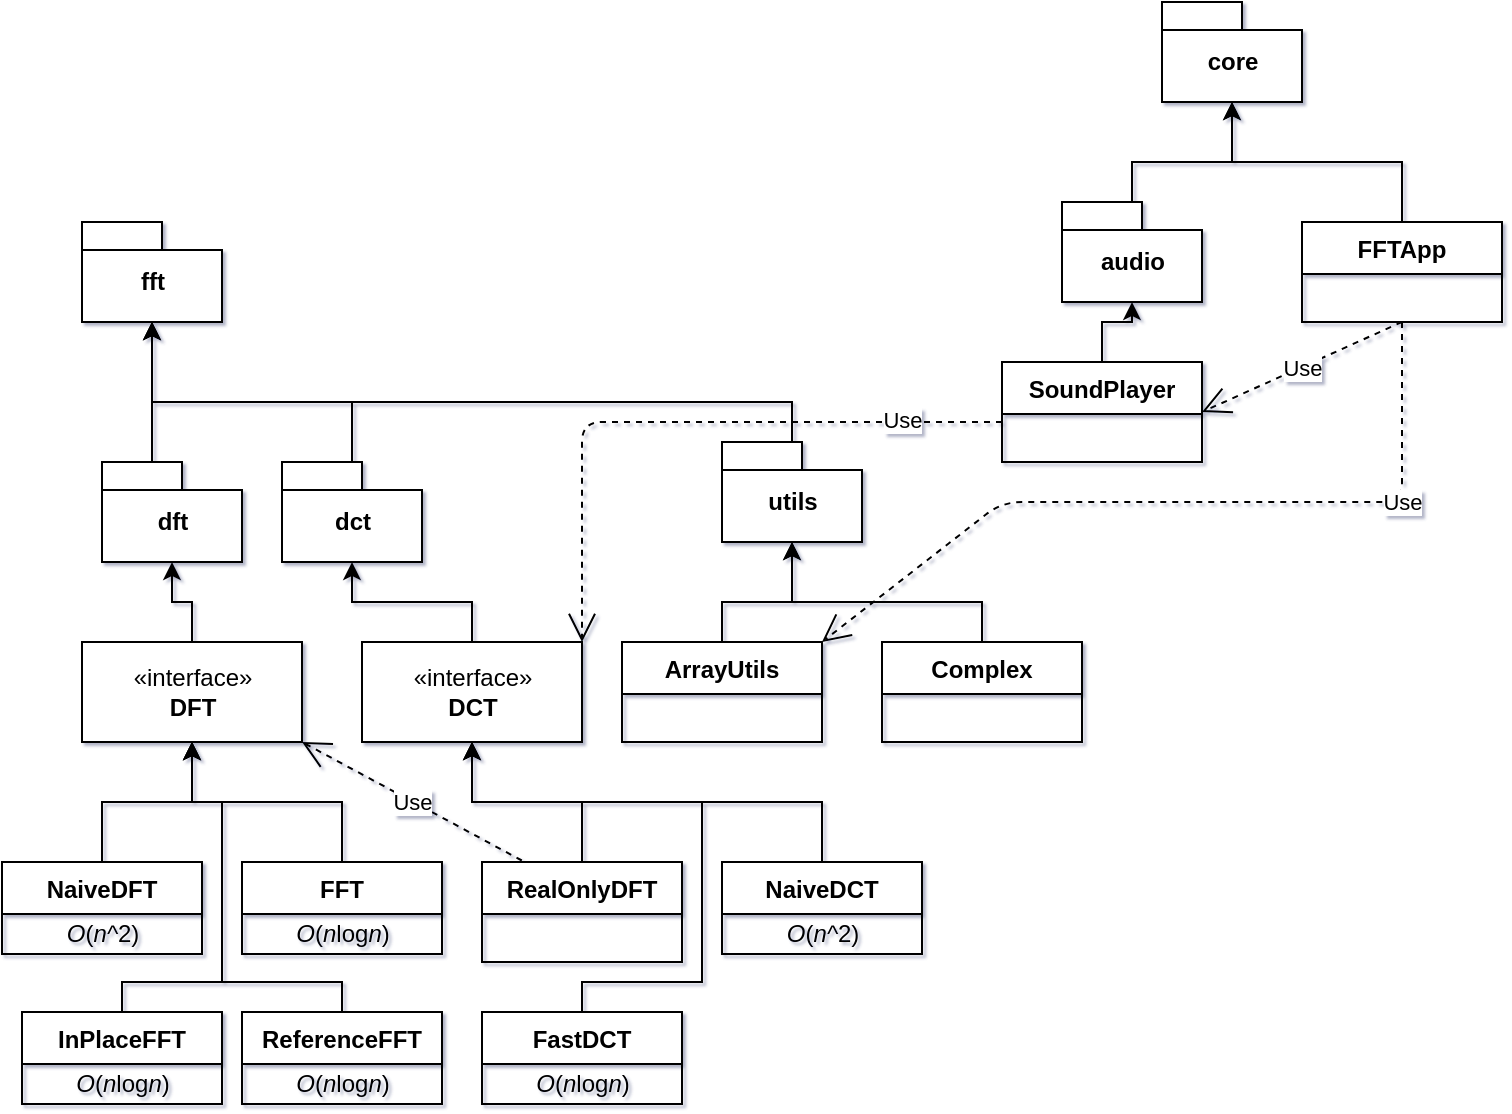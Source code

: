 <mxfile version="14.5.1" type="device"><diagram id="wwH_S8ywgze7DBovgAcm" name="Page-1"><mxGraphModel dx="2062" dy="1182" grid="0" gridSize="10" guides="1" tooltips="1" connect="1" arrows="1" fold="1" page="1" pageScale="1" pageWidth="827" pageHeight="1169" math="0" shadow="1"><root><mxCell id="0"/><mxCell id="1" parent="0"/><mxCell id="CvEkrn26qph3gTo4h0SL-1" value="fft" style="shape=folder;fontStyle=1;spacingTop=10;tabWidth=40;tabHeight=14;tabPosition=left;html=1;" vertex="1" parent="1"><mxGeometry x="50" y="190" width="70" height="50" as="geometry"/></mxCell><mxCell id="CvEkrn26qph3gTo4h0SL-2" value="core" style="shape=folder;fontStyle=1;spacingTop=10;tabWidth=40;tabHeight=14;tabPosition=left;html=1;" vertex="1" parent="1"><mxGeometry x="590" y="80" width="70" height="50" as="geometry"/></mxCell><mxCell id="CvEkrn26qph3gTo4h0SL-53" style="edgeStyle=orthogonalEdgeStyle;rounded=0;orthogonalLoop=1;jettySize=auto;html=1;entryX=0.5;entryY=1;entryDx=0;entryDy=0;entryPerimeter=0;" edge="1" parent="1" source="CvEkrn26qph3gTo4h0SL-3" target="CvEkrn26qph3gTo4h0SL-1"><mxGeometry relative="1" as="geometry"><Array as="points"><mxPoint x="85" y="290"/><mxPoint x="85" y="290"/></Array></mxGeometry></mxCell><mxCell id="CvEkrn26qph3gTo4h0SL-3" value="dft" style="shape=folder;fontStyle=1;spacingTop=10;tabWidth=40;tabHeight=14;tabPosition=left;html=1;" vertex="1" parent="1"><mxGeometry x="60" y="310" width="70" height="50" as="geometry"/></mxCell><mxCell id="CvEkrn26qph3gTo4h0SL-52" style="edgeStyle=orthogonalEdgeStyle;rounded=0;orthogonalLoop=1;jettySize=auto;html=1;entryX=0.5;entryY=1;entryDx=0;entryDy=0;entryPerimeter=0;" edge="1" parent="1" source="CvEkrn26qph3gTo4h0SL-4" target="CvEkrn26qph3gTo4h0SL-1"><mxGeometry relative="1" as="geometry"><Array as="points"><mxPoint x="185" y="280"/><mxPoint x="85" y="280"/></Array></mxGeometry></mxCell><mxCell id="CvEkrn26qph3gTo4h0SL-4" value="dct" style="shape=folder;fontStyle=1;spacingTop=10;tabWidth=40;tabHeight=14;tabPosition=left;html=1;" vertex="1" parent="1"><mxGeometry x="150" y="310" width="70" height="50" as="geometry"/></mxCell><mxCell id="CvEkrn26qph3gTo4h0SL-54" style="edgeStyle=orthogonalEdgeStyle;rounded=0;orthogonalLoop=1;jettySize=auto;html=1;entryX=0.5;entryY=1;entryDx=0;entryDy=0;entryPerimeter=0;" edge="1" parent="1" source="CvEkrn26qph3gTo4h0SL-5" target="CvEkrn26qph3gTo4h0SL-1"><mxGeometry relative="1" as="geometry"><Array as="points"><mxPoint x="405" y="280"/><mxPoint x="85" y="280"/></Array></mxGeometry></mxCell><mxCell id="CvEkrn26qph3gTo4h0SL-5" value="utils" style="shape=folder;fontStyle=1;spacingTop=10;tabWidth=40;tabHeight=14;tabPosition=left;html=1;" vertex="1" parent="1"><mxGeometry x="370" y="300" width="70" height="50" as="geometry"/></mxCell><mxCell id="CvEkrn26qph3gTo4h0SL-33" style="edgeStyle=orthogonalEdgeStyle;rounded=0;orthogonalLoop=1;jettySize=auto;html=1;entryX=0.5;entryY=1;entryDx=0;entryDy=0;entryPerimeter=0;" edge="1" parent="1" source="CvEkrn26qph3gTo4h0SL-6" target="CvEkrn26qph3gTo4h0SL-3"><mxGeometry relative="1" as="geometry"/></mxCell><mxCell id="CvEkrn26qph3gTo4h0SL-6" value="«interface»&lt;br&gt;&lt;b&gt;DFT&lt;/b&gt;" style="html=1;" vertex="1" parent="1"><mxGeometry x="50" y="400" width="110" height="50" as="geometry"/></mxCell><mxCell id="CvEkrn26qph3gTo4h0SL-38" style="edgeStyle=orthogonalEdgeStyle;rounded=0;orthogonalLoop=1;jettySize=auto;html=1;exitX=0.5;exitY=0;exitDx=0;exitDy=0;" edge="1" parent="1" source="CvEkrn26qph3gTo4h0SL-7" target="CvEkrn26qph3gTo4h0SL-4"><mxGeometry relative="1" as="geometry"/></mxCell><mxCell id="CvEkrn26qph3gTo4h0SL-7" value="«interface»&lt;br&gt;&lt;b&gt;DCT&lt;/b&gt;" style="html=1;" vertex="1" parent="1"><mxGeometry x="190" y="400" width="110" height="50" as="geometry"/></mxCell><mxCell id="CvEkrn26qph3gTo4h0SL-58" style="edgeStyle=orthogonalEdgeStyle;rounded=0;orthogonalLoop=1;jettySize=auto;html=1;entryX=0.5;entryY=1;entryDx=0;entryDy=0;" edge="1" parent="1" source="CvEkrn26qph3gTo4h0SL-9" target="CvEkrn26qph3gTo4h0SL-6"><mxGeometry relative="1" as="geometry"/></mxCell><mxCell id="CvEkrn26qph3gTo4h0SL-9" value="NaiveDFT" style="swimlane;fontStyle=1;align=center;verticalAlign=top;childLayout=stackLayout;horizontal=1;startSize=26;horizontalStack=0;resizeParent=1;resizeParentMax=0;resizeLast=0;collapsible=1;marginBottom=0;" vertex="1" parent="1"><mxGeometry x="10" y="510" width="100" height="46" as="geometry"/></mxCell><mxCell id="CvEkrn26qph3gTo4h0SL-14" value="&lt;i&gt;O&lt;/i&gt;(&lt;i&gt;n^&lt;/i&gt;2)" style="text;html=1;align=center;verticalAlign=middle;resizable=0;points=[];autosize=1;" vertex="1" parent="CvEkrn26qph3gTo4h0SL-9"><mxGeometry y="26" width="100" height="20" as="geometry"/></mxCell><mxCell id="CvEkrn26qph3gTo4h0SL-59" style="edgeStyle=orthogonalEdgeStyle;rounded=0;orthogonalLoop=1;jettySize=auto;html=1;entryX=0.5;entryY=1;entryDx=0;entryDy=0;" edge="1" parent="1" source="CvEkrn26qph3gTo4h0SL-16" target="CvEkrn26qph3gTo4h0SL-6"><mxGeometry relative="1" as="geometry"/></mxCell><mxCell id="CvEkrn26qph3gTo4h0SL-16" value="FFT" style="swimlane;fontStyle=1;align=center;verticalAlign=top;childLayout=stackLayout;horizontal=1;startSize=26;horizontalStack=0;resizeParent=1;resizeParentMax=0;resizeLast=0;collapsible=1;marginBottom=0;" vertex="1" parent="1"><mxGeometry x="130" y="510" width="100" height="46" as="geometry"/></mxCell><mxCell id="CvEkrn26qph3gTo4h0SL-17" value="&lt;i&gt;O&lt;/i&gt;(&lt;i&gt;n&lt;/i&gt;log&lt;i&gt;n&lt;/i&gt;)" style="text;html=1;align=center;verticalAlign=middle;resizable=0;points=[];autosize=1;" vertex="1" parent="CvEkrn26qph3gTo4h0SL-16"><mxGeometry y="26" width="100" height="20" as="geometry"/></mxCell><mxCell id="CvEkrn26qph3gTo4h0SL-39" style="edgeStyle=orthogonalEdgeStyle;rounded=0;orthogonalLoop=1;jettySize=auto;html=1;exitX=0.5;exitY=0;exitDx=0;exitDy=0;entryX=0.5;entryY=1;entryDx=0;entryDy=0;" edge="1" parent="1" source="CvEkrn26qph3gTo4h0SL-26" target="CvEkrn26qph3gTo4h0SL-7"><mxGeometry relative="1" as="geometry"><mxPoint x="300" y="470" as="targetPoint"/></mxGeometry></mxCell><mxCell id="CvEkrn26qph3gTo4h0SL-26" value="RealOnlyDFT" style="swimlane;fontStyle=1;align=center;verticalAlign=top;childLayout=stackLayout;horizontal=1;startSize=26;horizontalStack=0;resizeParent=1;resizeParentMax=0;resizeLast=0;collapsible=1;marginBottom=0;" vertex="1" parent="1"><mxGeometry x="250" y="510" width="100" height="50" as="geometry"/></mxCell><mxCell id="CvEkrn26qph3gTo4h0SL-40" value="Use" style="endArrow=open;endSize=12;dashed=1;html=1;exitX=0.199;exitY=-0.015;exitDx=0;exitDy=0;exitPerimeter=0;entryX=1;entryY=1;entryDx=0;entryDy=0;" edge="1" parent="1" source="CvEkrn26qph3gTo4h0SL-26" target="CvEkrn26qph3gTo4h0SL-6"><mxGeometry width="160" relative="1" as="geometry"><mxPoint x="220" y="490" as="sourcePoint"/><mxPoint x="380" y="490" as="targetPoint"/></mxGeometry></mxCell><mxCell id="CvEkrn26qph3gTo4h0SL-44" style="edgeStyle=orthogonalEdgeStyle;rounded=0;orthogonalLoop=1;jettySize=auto;html=1;exitX=0.5;exitY=0;exitDx=0;exitDy=0;entryX=0.5;entryY=1;entryDx=0;entryDy=0;" edge="1" parent="1" source="CvEkrn26qph3gTo4h0SL-42" target="CvEkrn26qph3gTo4h0SL-7"><mxGeometry relative="1" as="geometry"/></mxCell><mxCell id="CvEkrn26qph3gTo4h0SL-42" value="NaiveDCT" style="swimlane;fontStyle=1;align=center;verticalAlign=top;childLayout=stackLayout;horizontal=1;startSize=26;horizontalStack=0;resizeParent=1;resizeParentMax=0;resizeLast=0;collapsible=1;marginBottom=0;" vertex="1" parent="1"><mxGeometry x="370" y="510" width="100" height="46" as="geometry"/></mxCell><mxCell id="CvEkrn26qph3gTo4h0SL-43" value="&lt;i&gt;O&lt;/i&gt;(&lt;i&gt;n^&lt;/i&gt;2)" style="text;html=1;align=center;verticalAlign=middle;resizable=0;points=[];autosize=1;" vertex="1" parent="CvEkrn26qph3gTo4h0SL-42"><mxGeometry y="26" width="100" height="20" as="geometry"/></mxCell><mxCell id="CvEkrn26qph3gTo4h0SL-49" style="edgeStyle=orthogonalEdgeStyle;rounded=0;orthogonalLoop=1;jettySize=auto;html=1;entryX=0.5;entryY=1;entryDx=0;entryDy=0;" edge="1" parent="1" source="CvEkrn26qph3gTo4h0SL-46" target="CvEkrn26qph3gTo4h0SL-7"><mxGeometry relative="1" as="geometry"><mxPoint x="323" y="460" as="targetPoint"/><Array as="points"><mxPoint x="300" y="570"/><mxPoint x="360" y="570"/><mxPoint x="360" y="480"/><mxPoint x="245" y="480"/></Array></mxGeometry></mxCell><mxCell id="CvEkrn26qph3gTo4h0SL-46" value="FastDCT" style="swimlane;fontStyle=1;align=center;verticalAlign=top;childLayout=stackLayout;horizontal=1;startSize=26;horizontalStack=0;resizeParent=1;resizeParentMax=0;resizeLast=0;collapsible=1;marginBottom=0;" vertex="1" parent="1"><mxGeometry x="250" y="585" width="100" height="46" as="geometry"/></mxCell><mxCell id="CvEkrn26qph3gTo4h0SL-47" value="&lt;i&gt;O&lt;/i&gt;(&lt;i&gt;n&lt;/i&gt;log&lt;i&gt;n&lt;/i&gt;)" style="text;html=1;align=center;verticalAlign=middle;resizable=0;points=[];autosize=1;" vertex="1" parent="CvEkrn26qph3gTo4h0SL-46"><mxGeometry y="26" width="100" height="20" as="geometry"/></mxCell><mxCell id="CvEkrn26qph3gTo4h0SL-57" style="edgeStyle=orthogonalEdgeStyle;rounded=0;orthogonalLoop=1;jettySize=auto;html=1;entryX=0.5;entryY=1;entryDx=0;entryDy=0;exitX=0.5;exitY=0;exitDx=0;exitDy=0;" edge="1" parent="1" source="CvEkrn26qph3gTo4h0SL-55" target="CvEkrn26qph3gTo4h0SL-6"><mxGeometry relative="1" as="geometry"><Array as="points"><mxPoint x="70" y="570"/><mxPoint x="120" y="570"/><mxPoint x="120" y="480"/><mxPoint x="105" y="480"/></Array></mxGeometry></mxCell><mxCell id="CvEkrn26qph3gTo4h0SL-55" value="InPlaceFFT" style="swimlane;fontStyle=1;align=center;verticalAlign=top;childLayout=stackLayout;horizontal=1;startSize=26;horizontalStack=0;resizeParent=1;resizeParentMax=0;resizeLast=0;collapsible=1;marginBottom=0;" vertex="1" parent="1"><mxGeometry x="20" y="585" width="100" height="46" as="geometry"/></mxCell><mxCell id="CvEkrn26qph3gTo4h0SL-56" value="&lt;i&gt;O&lt;/i&gt;(&lt;i&gt;n&lt;/i&gt;log&lt;i&gt;n&lt;/i&gt;)" style="text;html=1;align=center;verticalAlign=middle;resizable=0;points=[];autosize=1;" vertex="1" parent="CvEkrn26qph3gTo4h0SL-55"><mxGeometry y="26" width="100" height="20" as="geometry"/></mxCell><mxCell id="CvEkrn26qph3gTo4h0SL-62" style="edgeStyle=orthogonalEdgeStyle;rounded=0;orthogonalLoop=1;jettySize=auto;html=1;entryX=0.5;entryY=1;entryDx=0;entryDy=0;" edge="1" parent="1" source="CvEkrn26qph3gTo4h0SL-60" target="CvEkrn26qph3gTo4h0SL-6"><mxGeometry relative="1" as="geometry"><mxPoint x="120" y="480" as="targetPoint"/><Array as="points"><mxPoint x="180" y="570"/><mxPoint x="120" y="570"/><mxPoint x="120" y="480"/><mxPoint x="105" y="480"/></Array></mxGeometry></mxCell><mxCell id="CvEkrn26qph3gTo4h0SL-60" value="ReferenceFFT" style="swimlane;fontStyle=1;align=center;verticalAlign=top;childLayout=stackLayout;horizontal=1;startSize=26;horizontalStack=0;resizeParent=1;resizeParentMax=0;resizeLast=0;collapsible=1;marginBottom=0;" vertex="1" parent="1"><mxGeometry x="130" y="585" width="100" height="46" as="geometry"/></mxCell><mxCell id="CvEkrn26qph3gTo4h0SL-61" value="&lt;i&gt;O&lt;/i&gt;(&lt;i&gt;n&lt;/i&gt;log&lt;i&gt;n&lt;/i&gt;)" style="text;html=1;align=center;verticalAlign=middle;resizable=0;points=[];autosize=1;" vertex="1" parent="CvEkrn26qph3gTo4h0SL-60"><mxGeometry y="26" width="100" height="20" as="geometry"/></mxCell><mxCell id="CvEkrn26qph3gTo4h0SL-68" style="edgeStyle=orthogonalEdgeStyle;rounded=0;orthogonalLoop=1;jettySize=auto;html=1;entryX=0.5;entryY=1;entryDx=0;entryDy=0;entryPerimeter=0;" edge="1" parent="1" source="CvEkrn26qph3gTo4h0SL-67" target="CvEkrn26qph3gTo4h0SL-5"><mxGeometry relative="1" as="geometry"><Array as="points"><mxPoint x="370" y="380"/><mxPoint x="405" y="380"/></Array></mxGeometry></mxCell><mxCell id="CvEkrn26qph3gTo4h0SL-67" value="ArrayUtils" style="swimlane;fontStyle=1;align=center;verticalAlign=top;childLayout=stackLayout;horizontal=1;startSize=26;horizontalStack=0;resizeParent=1;resizeParentMax=0;resizeLast=0;collapsible=1;marginBottom=0;" vertex="1" parent="1"><mxGeometry x="320" y="400" width="100" height="50" as="geometry"/></mxCell><mxCell id="CvEkrn26qph3gTo4h0SL-71" style="edgeStyle=orthogonalEdgeStyle;rounded=0;orthogonalLoop=1;jettySize=auto;html=1;" edge="1" parent="1" source="CvEkrn26qph3gTo4h0SL-69" target="CvEkrn26qph3gTo4h0SL-5"><mxGeometry relative="1" as="geometry"><Array as="points"><mxPoint x="500" y="380"/><mxPoint x="405" y="380"/></Array></mxGeometry></mxCell><mxCell id="CvEkrn26qph3gTo4h0SL-69" value="Complex" style="swimlane;fontStyle=1;align=center;verticalAlign=top;childLayout=stackLayout;horizontal=1;startSize=26;horizontalStack=0;resizeParent=1;resizeParentMax=0;resizeLast=0;collapsible=1;marginBottom=0;" vertex="1" parent="1"><mxGeometry x="450" y="400" width="100" height="50" as="geometry"/></mxCell><mxCell id="CvEkrn26qph3gTo4h0SL-83" style="edgeStyle=orthogonalEdgeStyle;rounded=0;orthogonalLoop=1;jettySize=auto;html=1;entryX=0.5;entryY=1;entryDx=0;entryDy=0;entryPerimeter=0;" edge="1" parent="1" source="CvEkrn26qph3gTo4h0SL-72" target="CvEkrn26qph3gTo4h0SL-2"><mxGeometry relative="1" as="geometry"/></mxCell><mxCell id="CvEkrn26qph3gTo4h0SL-72" value="FFTApp" style="swimlane;fontStyle=1;align=center;verticalAlign=top;childLayout=stackLayout;horizontal=1;startSize=26;horizontalStack=0;resizeParent=1;resizeParentMax=0;resizeLast=0;collapsible=1;marginBottom=0;" vertex="1" parent="1"><mxGeometry x="660" y="190" width="100" height="50" as="geometry"/></mxCell><mxCell id="CvEkrn26qph3gTo4h0SL-74" value="Use" style="endArrow=open;endSize=12;dashed=1;html=1;exitX=0.5;exitY=1;exitDx=0;exitDy=0;entryX=1;entryY=0;entryDx=0;entryDy=0;" edge="1" parent="1" source="CvEkrn26qph3gTo4h0SL-72" target="CvEkrn26qph3gTo4h0SL-67"><mxGeometry x="-0.554" width="160" relative="1" as="geometry"><mxPoint x="510" y="350" as="sourcePoint"/><mxPoint x="670" y="350" as="targetPoint"/><Array as="points"><mxPoint x="710" y="330"/><mxPoint x="680" y="330"/><mxPoint x="510" y="330"/></Array><mxPoint as="offset"/></mxGeometry></mxCell><mxCell id="CvEkrn26qph3gTo4h0SL-82" style="edgeStyle=orthogonalEdgeStyle;rounded=0;orthogonalLoop=1;jettySize=auto;html=1;entryX=0.5;entryY=1;entryDx=0;entryDy=0;entryPerimeter=0;" edge="1" parent="1" source="CvEkrn26qph3gTo4h0SL-76" target="CvEkrn26qph3gTo4h0SL-2"><mxGeometry relative="1" as="geometry"><Array as="points"><mxPoint x="575" y="160"/><mxPoint x="625" y="160"/></Array></mxGeometry></mxCell><mxCell id="CvEkrn26qph3gTo4h0SL-76" value="audio" style="shape=folder;fontStyle=1;spacingTop=10;tabWidth=40;tabHeight=14;tabPosition=left;html=1;" vertex="1" parent="1"><mxGeometry x="540" y="180" width="70" height="50" as="geometry"/></mxCell><mxCell id="CvEkrn26qph3gTo4h0SL-80" style="edgeStyle=orthogonalEdgeStyle;rounded=0;orthogonalLoop=1;jettySize=auto;html=1;entryX=0.5;entryY=1;entryDx=0;entryDy=0;entryPerimeter=0;" edge="1" parent="1" source="CvEkrn26qph3gTo4h0SL-78" target="CvEkrn26qph3gTo4h0SL-76"><mxGeometry relative="1" as="geometry"/></mxCell><mxCell id="CvEkrn26qph3gTo4h0SL-78" value="SoundPlayer" style="swimlane;fontStyle=1;align=center;verticalAlign=top;childLayout=stackLayout;horizontal=1;startSize=26;horizontalStack=0;resizeParent=1;resizeParentMax=0;resizeLast=0;collapsible=1;marginBottom=0;" vertex="1" parent="1"><mxGeometry x="510" y="260" width="100" height="50" as="geometry"/></mxCell><mxCell id="CvEkrn26qph3gTo4h0SL-85" value="Use" style="endArrow=open;endSize=12;dashed=1;html=1;exitX=0.5;exitY=1;exitDx=0;exitDy=0;entryX=1;entryY=0.5;entryDx=0;entryDy=0;" edge="1" parent="1" source="CvEkrn26qph3gTo4h0SL-72" target="CvEkrn26qph3gTo4h0SL-78"><mxGeometry width="160" relative="1" as="geometry"><mxPoint x="709.9" y="449.25" as="sourcePoint"/><mxPoint x="600" y="390" as="targetPoint"/></mxGeometry></mxCell><mxCell id="CvEkrn26qph3gTo4h0SL-86" value="Use" style="endArrow=open;endSize=12;dashed=1;html=1;entryX=1;entryY=0;entryDx=0;entryDy=0;" edge="1" parent="1" target="CvEkrn26qph3gTo4h0SL-7"><mxGeometry x="-0.688" y="-1" width="160" relative="1" as="geometry"><mxPoint x="510" y="290" as="sourcePoint"/><mxPoint x="430" y="360" as="targetPoint"/><Array as="points"><mxPoint x="300" y="290"/></Array><mxPoint as="offset"/></mxGeometry></mxCell></root></mxGraphModel></diagram></mxfile>